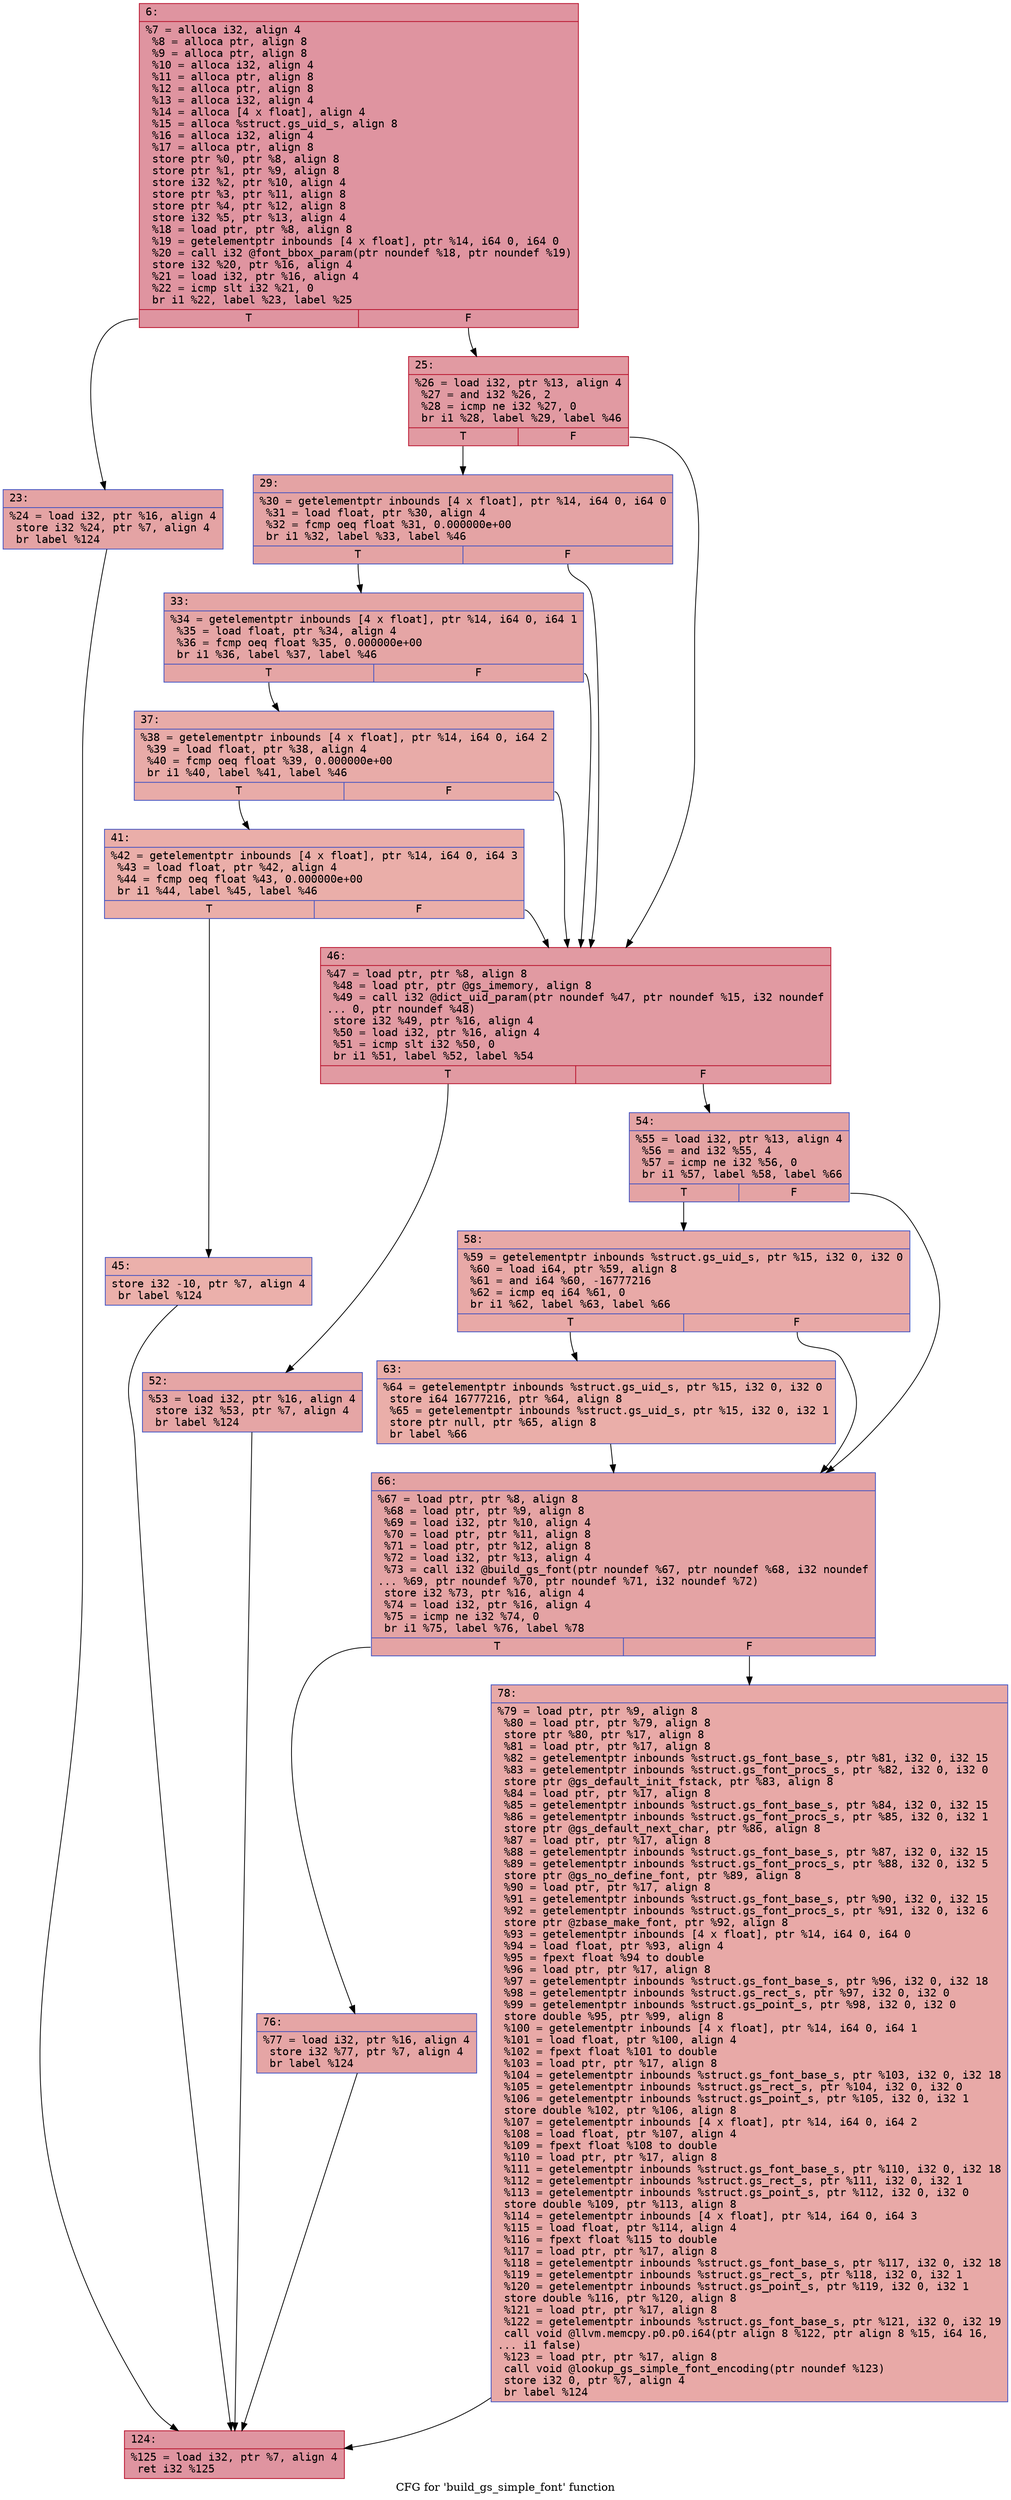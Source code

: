 digraph "CFG for 'build_gs_simple_font' function" {
	label="CFG for 'build_gs_simple_font' function";

	Node0x600001b17f70 [shape=record,color="#b70d28ff", style=filled, fillcolor="#b70d2870" fontname="Courier",label="{6:\l|  %7 = alloca i32, align 4\l  %8 = alloca ptr, align 8\l  %9 = alloca ptr, align 8\l  %10 = alloca i32, align 4\l  %11 = alloca ptr, align 8\l  %12 = alloca ptr, align 8\l  %13 = alloca i32, align 4\l  %14 = alloca [4 x float], align 4\l  %15 = alloca %struct.gs_uid_s, align 8\l  %16 = alloca i32, align 4\l  %17 = alloca ptr, align 8\l  store ptr %0, ptr %8, align 8\l  store ptr %1, ptr %9, align 8\l  store i32 %2, ptr %10, align 4\l  store ptr %3, ptr %11, align 8\l  store ptr %4, ptr %12, align 8\l  store i32 %5, ptr %13, align 4\l  %18 = load ptr, ptr %8, align 8\l  %19 = getelementptr inbounds [4 x float], ptr %14, i64 0, i64 0\l  %20 = call i32 @font_bbox_param(ptr noundef %18, ptr noundef %19)\l  store i32 %20, ptr %16, align 4\l  %21 = load i32, ptr %16, align 4\l  %22 = icmp slt i32 %21, 0\l  br i1 %22, label %23, label %25\l|{<s0>T|<s1>F}}"];
	Node0x600001b17f70:s0 -> Node0x600001b10000[tooltip="6 -> 23\nProbability 37.50%" ];
	Node0x600001b17f70:s1 -> Node0x600001b10050[tooltip="6 -> 25\nProbability 62.50%" ];
	Node0x600001b10000 [shape=record,color="#3d50c3ff", style=filled, fillcolor="#c32e3170" fontname="Courier",label="{23:\l|  %24 = load i32, ptr %16, align 4\l  store i32 %24, ptr %7, align 4\l  br label %124\l}"];
	Node0x600001b10000 -> Node0x600001b104b0[tooltip="23 -> 124\nProbability 100.00%" ];
	Node0x600001b10050 [shape=record,color="#b70d28ff", style=filled, fillcolor="#bb1b2c70" fontname="Courier",label="{25:\l|  %26 = load i32, ptr %13, align 4\l  %27 = and i32 %26, 2\l  %28 = icmp ne i32 %27, 0\l  br i1 %28, label %29, label %46\l|{<s0>T|<s1>F}}"];
	Node0x600001b10050:s0 -> Node0x600001b100a0[tooltip="25 -> 29\nProbability 50.00%" ];
	Node0x600001b10050:s1 -> Node0x600001b10230[tooltip="25 -> 46\nProbability 50.00%" ];
	Node0x600001b100a0 [shape=record,color="#3d50c3ff", style=filled, fillcolor="#c32e3170" fontname="Courier",label="{29:\l|  %30 = getelementptr inbounds [4 x float], ptr %14, i64 0, i64 0\l  %31 = load float, ptr %30, align 4\l  %32 = fcmp oeq float %31, 0.000000e+00\l  br i1 %32, label %33, label %46\l|{<s0>T|<s1>F}}"];
	Node0x600001b100a0:s0 -> Node0x600001b100f0[tooltip="29 -> 33\nProbability 62.50%" ];
	Node0x600001b100a0:s1 -> Node0x600001b10230[tooltip="29 -> 46\nProbability 37.50%" ];
	Node0x600001b100f0 [shape=record,color="#3d50c3ff", style=filled, fillcolor="#c5333470" fontname="Courier",label="{33:\l|  %34 = getelementptr inbounds [4 x float], ptr %14, i64 0, i64 1\l  %35 = load float, ptr %34, align 4\l  %36 = fcmp oeq float %35, 0.000000e+00\l  br i1 %36, label %37, label %46\l|{<s0>T|<s1>F}}"];
	Node0x600001b100f0:s0 -> Node0x600001b10140[tooltip="33 -> 37\nProbability 62.50%" ];
	Node0x600001b100f0:s1 -> Node0x600001b10230[tooltip="33 -> 46\nProbability 37.50%" ];
	Node0x600001b10140 [shape=record,color="#3d50c3ff", style=filled, fillcolor="#cc403a70" fontname="Courier",label="{37:\l|  %38 = getelementptr inbounds [4 x float], ptr %14, i64 0, i64 2\l  %39 = load float, ptr %38, align 4\l  %40 = fcmp oeq float %39, 0.000000e+00\l  br i1 %40, label %41, label %46\l|{<s0>T|<s1>F}}"];
	Node0x600001b10140:s0 -> Node0x600001b10190[tooltip="37 -> 41\nProbability 62.50%" ];
	Node0x600001b10140:s1 -> Node0x600001b10230[tooltip="37 -> 46\nProbability 37.50%" ];
	Node0x600001b10190 [shape=record,color="#3d50c3ff", style=filled, fillcolor="#d0473d70" fontname="Courier",label="{41:\l|  %42 = getelementptr inbounds [4 x float], ptr %14, i64 0, i64 3\l  %43 = load float, ptr %42, align 4\l  %44 = fcmp oeq float %43, 0.000000e+00\l  br i1 %44, label %45, label %46\l|{<s0>T|<s1>F}}"];
	Node0x600001b10190:s0 -> Node0x600001b101e0[tooltip="41 -> 45\nProbability 62.50%" ];
	Node0x600001b10190:s1 -> Node0x600001b10230[tooltip="41 -> 46\nProbability 37.50%" ];
	Node0x600001b101e0 [shape=record,color="#3d50c3ff", style=filled, fillcolor="#d24b4070" fontname="Courier",label="{45:\l|  store i32 -10, ptr %7, align 4\l  br label %124\l}"];
	Node0x600001b101e0 -> Node0x600001b104b0[tooltip="45 -> 124\nProbability 100.00%" ];
	Node0x600001b10230 [shape=record,color="#b70d28ff", style=filled, fillcolor="#bb1b2c70" fontname="Courier",label="{46:\l|  %47 = load ptr, ptr %8, align 8\l  %48 = load ptr, ptr @gs_imemory, align 8\l  %49 = call i32 @dict_uid_param(ptr noundef %47, ptr noundef %15, i32 noundef\l... 0, ptr noundef %48)\l  store i32 %49, ptr %16, align 4\l  %50 = load i32, ptr %16, align 4\l  %51 = icmp slt i32 %50, 0\l  br i1 %51, label %52, label %54\l|{<s0>T|<s1>F}}"];
	Node0x600001b10230:s0 -> Node0x600001b10280[tooltip="46 -> 52\nProbability 37.50%" ];
	Node0x600001b10230:s1 -> Node0x600001b102d0[tooltip="46 -> 54\nProbability 62.50%" ];
	Node0x600001b10280 [shape=record,color="#3d50c3ff", style=filled, fillcolor="#c5333470" fontname="Courier",label="{52:\l|  %53 = load i32, ptr %16, align 4\l  store i32 %53, ptr %7, align 4\l  br label %124\l}"];
	Node0x600001b10280 -> Node0x600001b104b0[tooltip="52 -> 124\nProbability 100.00%" ];
	Node0x600001b102d0 [shape=record,color="#3d50c3ff", style=filled, fillcolor="#c32e3170" fontname="Courier",label="{54:\l|  %55 = load i32, ptr %13, align 4\l  %56 = and i32 %55, 4\l  %57 = icmp ne i32 %56, 0\l  br i1 %57, label %58, label %66\l|{<s0>T|<s1>F}}"];
	Node0x600001b102d0:s0 -> Node0x600001b10320[tooltip="54 -> 58\nProbability 50.00%" ];
	Node0x600001b102d0:s1 -> Node0x600001b103c0[tooltip="54 -> 66\nProbability 50.00%" ];
	Node0x600001b10320 [shape=record,color="#3d50c3ff", style=filled, fillcolor="#ca3b3770" fontname="Courier",label="{58:\l|  %59 = getelementptr inbounds %struct.gs_uid_s, ptr %15, i32 0, i32 0\l  %60 = load i64, ptr %59, align 8\l  %61 = and i64 %60, -16777216\l  %62 = icmp eq i64 %61, 0\l  br i1 %62, label %63, label %66\l|{<s0>T|<s1>F}}"];
	Node0x600001b10320:s0 -> Node0x600001b10370[tooltip="58 -> 63\nProbability 37.50%" ];
	Node0x600001b10320:s1 -> Node0x600001b103c0[tooltip="58 -> 66\nProbability 62.50%" ];
	Node0x600001b10370 [shape=record,color="#3d50c3ff", style=filled, fillcolor="#d0473d70" fontname="Courier",label="{63:\l|  %64 = getelementptr inbounds %struct.gs_uid_s, ptr %15, i32 0, i32 0\l  store i64 16777216, ptr %64, align 8\l  %65 = getelementptr inbounds %struct.gs_uid_s, ptr %15, i32 0, i32 1\l  store ptr null, ptr %65, align 8\l  br label %66\l}"];
	Node0x600001b10370 -> Node0x600001b103c0[tooltip="63 -> 66\nProbability 100.00%" ];
	Node0x600001b103c0 [shape=record,color="#3d50c3ff", style=filled, fillcolor="#c32e3170" fontname="Courier",label="{66:\l|  %67 = load ptr, ptr %8, align 8\l  %68 = load ptr, ptr %9, align 8\l  %69 = load i32, ptr %10, align 4\l  %70 = load ptr, ptr %11, align 8\l  %71 = load ptr, ptr %12, align 8\l  %72 = load i32, ptr %13, align 4\l  %73 = call i32 @build_gs_font(ptr noundef %67, ptr noundef %68, i32 noundef\l... %69, ptr noundef %70, ptr noundef %71, i32 noundef %72)\l  store i32 %73, ptr %16, align 4\l  %74 = load i32, ptr %16, align 4\l  %75 = icmp ne i32 %74, 0\l  br i1 %75, label %76, label %78\l|{<s0>T|<s1>F}}"];
	Node0x600001b103c0:s0 -> Node0x600001b10410[tooltip="66 -> 76\nProbability 62.50%" ];
	Node0x600001b103c0:s1 -> Node0x600001b10460[tooltip="66 -> 78\nProbability 37.50%" ];
	Node0x600001b10410 [shape=record,color="#3d50c3ff", style=filled, fillcolor="#c5333470" fontname="Courier",label="{76:\l|  %77 = load i32, ptr %16, align 4\l  store i32 %77, ptr %7, align 4\l  br label %124\l}"];
	Node0x600001b10410 -> Node0x600001b104b0[tooltip="76 -> 124\nProbability 100.00%" ];
	Node0x600001b10460 [shape=record,color="#3d50c3ff", style=filled, fillcolor="#ca3b3770" fontname="Courier",label="{78:\l|  %79 = load ptr, ptr %9, align 8\l  %80 = load ptr, ptr %79, align 8\l  store ptr %80, ptr %17, align 8\l  %81 = load ptr, ptr %17, align 8\l  %82 = getelementptr inbounds %struct.gs_font_base_s, ptr %81, i32 0, i32 15\l  %83 = getelementptr inbounds %struct.gs_font_procs_s, ptr %82, i32 0, i32 0\l  store ptr @gs_default_init_fstack, ptr %83, align 8\l  %84 = load ptr, ptr %17, align 8\l  %85 = getelementptr inbounds %struct.gs_font_base_s, ptr %84, i32 0, i32 15\l  %86 = getelementptr inbounds %struct.gs_font_procs_s, ptr %85, i32 0, i32 1\l  store ptr @gs_default_next_char, ptr %86, align 8\l  %87 = load ptr, ptr %17, align 8\l  %88 = getelementptr inbounds %struct.gs_font_base_s, ptr %87, i32 0, i32 15\l  %89 = getelementptr inbounds %struct.gs_font_procs_s, ptr %88, i32 0, i32 5\l  store ptr @gs_no_define_font, ptr %89, align 8\l  %90 = load ptr, ptr %17, align 8\l  %91 = getelementptr inbounds %struct.gs_font_base_s, ptr %90, i32 0, i32 15\l  %92 = getelementptr inbounds %struct.gs_font_procs_s, ptr %91, i32 0, i32 6\l  store ptr @zbase_make_font, ptr %92, align 8\l  %93 = getelementptr inbounds [4 x float], ptr %14, i64 0, i64 0\l  %94 = load float, ptr %93, align 4\l  %95 = fpext float %94 to double\l  %96 = load ptr, ptr %17, align 8\l  %97 = getelementptr inbounds %struct.gs_font_base_s, ptr %96, i32 0, i32 18\l  %98 = getelementptr inbounds %struct.gs_rect_s, ptr %97, i32 0, i32 0\l  %99 = getelementptr inbounds %struct.gs_point_s, ptr %98, i32 0, i32 0\l  store double %95, ptr %99, align 8\l  %100 = getelementptr inbounds [4 x float], ptr %14, i64 0, i64 1\l  %101 = load float, ptr %100, align 4\l  %102 = fpext float %101 to double\l  %103 = load ptr, ptr %17, align 8\l  %104 = getelementptr inbounds %struct.gs_font_base_s, ptr %103, i32 0, i32 18\l  %105 = getelementptr inbounds %struct.gs_rect_s, ptr %104, i32 0, i32 0\l  %106 = getelementptr inbounds %struct.gs_point_s, ptr %105, i32 0, i32 1\l  store double %102, ptr %106, align 8\l  %107 = getelementptr inbounds [4 x float], ptr %14, i64 0, i64 2\l  %108 = load float, ptr %107, align 4\l  %109 = fpext float %108 to double\l  %110 = load ptr, ptr %17, align 8\l  %111 = getelementptr inbounds %struct.gs_font_base_s, ptr %110, i32 0, i32 18\l  %112 = getelementptr inbounds %struct.gs_rect_s, ptr %111, i32 0, i32 1\l  %113 = getelementptr inbounds %struct.gs_point_s, ptr %112, i32 0, i32 0\l  store double %109, ptr %113, align 8\l  %114 = getelementptr inbounds [4 x float], ptr %14, i64 0, i64 3\l  %115 = load float, ptr %114, align 4\l  %116 = fpext float %115 to double\l  %117 = load ptr, ptr %17, align 8\l  %118 = getelementptr inbounds %struct.gs_font_base_s, ptr %117, i32 0, i32 18\l  %119 = getelementptr inbounds %struct.gs_rect_s, ptr %118, i32 0, i32 1\l  %120 = getelementptr inbounds %struct.gs_point_s, ptr %119, i32 0, i32 1\l  store double %116, ptr %120, align 8\l  %121 = load ptr, ptr %17, align 8\l  %122 = getelementptr inbounds %struct.gs_font_base_s, ptr %121, i32 0, i32 19\l  call void @llvm.memcpy.p0.p0.i64(ptr align 8 %122, ptr align 8 %15, i64 16,\l... i1 false)\l  %123 = load ptr, ptr %17, align 8\l  call void @lookup_gs_simple_font_encoding(ptr noundef %123)\l  store i32 0, ptr %7, align 4\l  br label %124\l}"];
	Node0x600001b10460 -> Node0x600001b104b0[tooltip="78 -> 124\nProbability 100.00%" ];
	Node0x600001b104b0 [shape=record,color="#b70d28ff", style=filled, fillcolor="#b70d2870" fontname="Courier",label="{124:\l|  %125 = load i32, ptr %7, align 4\l  ret i32 %125\l}"];
}
